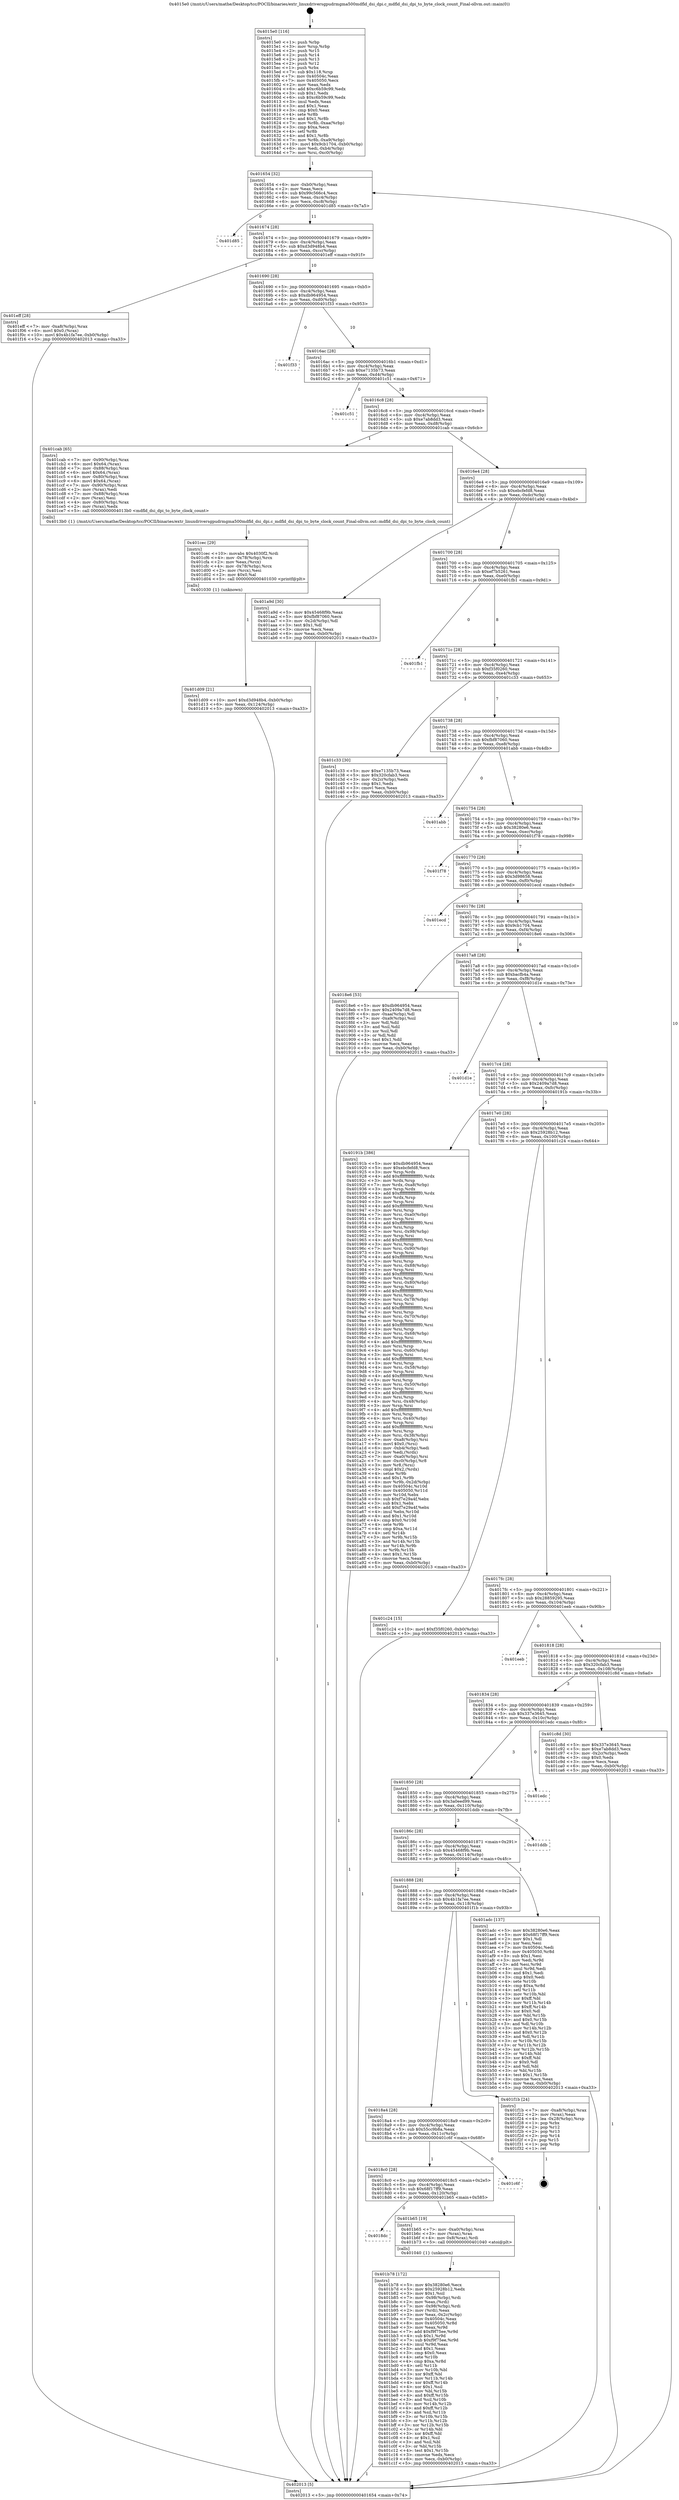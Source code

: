 digraph "0x4015e0" {
  label = "0x4015e0 (/mnt/c/Users/mathe/Desktop/tcc/POCII/binaries/extr_linuxdriversgpudrmgma500mdfld_dsi_dpi.c_mdfld_dsi_dpi_to_byte_clock_count_Final-ollvm.out::main(0))"
  labelloc = "t"
  node[shape=record]

  Entry [label="",width=0.3,height=0.3,shape=circle,fillcolor=black,style=filled]
  "0x401654" [label="{
     0x401654 [32]\l
     | [instrs]\l
     &nbsp;&nbsp;0x401654 \<+6\>: mov -0xb0(%rbp),%eax\l
     &nbsp;&nbsp;0x40165a \<+2\>: mov %eax,%ecx\l
     &nbsp;&nbsp;0x40165c \<+6\>: sub $0x99c566c4,%ecx\l
     &nbsp;&nbsp;0x401662 \<+6\>: mov %eax,-0xc4(%rbp)\l
     &nbsp;&nbsp;0x401668 \<+6\>: mov %ecx,-0xc8(%rbp)\l
     &nbsp;&nbsp;0x40166e \<+6\>: je 0000000000401d85 \<main+0x7a5\>\l
  }"]
  "0x401d85" [label="{
     0x401d85\l
  }", style=dashed]
  "0x401674" [label="{
     0x401674 [28]\l
     | [instrs]\l
     &nbsp;&nbsp;0x401674 \<+5\>: jmp 0000000000401679 \<main+0x99\>\l
     &nbsp;&nbsp;0x401679 \<+6\>: mov -0xc4(%rbp),%eax\l
     &nbsp;&nbsp;0x40167f \<+5\>: sub $0xd3d948b4,%eax\l
     &nbsp;&nbsp;0x401684 \<+6\>: mov %eax,-0xcc(%rbp)\l
     &nbsp;&nbsp;0x40168a \<+6\>: je 0000000000401eff \<main+0x91f\>\l
  }"]
  Exit [label="",width=0.3,height=0.3,shape=circle,fillcolor=black,style=filled,peripheries=2]
  "0x401eff" [label="{
     0x401eff [28]\l
     | [instrs]\l
     &nbsp;&nbsp;0x401eff \<+7\>: mov -0xa8(%rbp),%rax\l
     &nbsp;&nbsp;0x401f06 \<+6\>: movl $0x0,(%rax)\l
     &nbsp;&nbsp;0x401f0c \<+10\>: movl $0x4b1fa7ee,-0xb0(%rbp)\l
     &nbsp;&nbsp;0x401f16 \<+5\>: jmp 0000000000402013 \<main+0xa33\>\l
  }"]
  "0x401690" [label="{
     0x401690 [28]\l
     | [instrs]\l
     &nbsp;&nbsp;0x401690 \<+5\>: jmp 0000000000401695 \<main+0xb5\>\l
     &nbsp;&nbsp;0x401695 \<+6\>: mov -0xc4(%rbp),%eax\l
     &nbsp;&nbsp;0x40169b \<+5\>: sub $0xdb964954,%eax\l
     &nbsp;&nbsp;0x4016a0 \<+6\>: mov %eax,-0xd0(%rbp)\l
     &nbsp;&nbsp;0x4016a6 \<+6\>: je 0000000000401f33 \<main+0x953\>\l
  }"]
  "0x401d09" [label="{
     0x401d09 [21]\l
     | [instrs]\l
     &nbsp;&nbsp;0x401d09 \<+10\>: movl $0xd3d948b4,-0xb0(%rbp)\l
     &nbsp;&nbsp;0x401d13 \<+6\>: mov %eax,-0x124(%rbp)\l
     &nbsp;&nbsp;0x401d19 \<+5\>: jmp 0000000000402013 \<main+0xa33\>\l
  }"]
  "0x401f33" [label="{
     0x401f33\l
  }", style=dashed]
  "0x4016ac" [label="{
     0x4016ac [28]\l
     | [instrs]\l
     &nbsp;&nbsp;0x4016ac \<+5\>: jmp 00000000004016b1 \<main+0xd1\>\l
     &nbsp;&nbsp;0x4016b1 \<+6\>: mov -0xc4(%rbp),%eax\l
     &nbsp;&nbsp;0x4016b7 \<+5\>: sub $0xe7135b73,%eax\l
     &nbsp;&nbsp;0x4016bc \<+6\>: mov %eax,-0xd4(%rbp)\l
     &nbsp;&nbsp;0x4016c2 \<+6\>: je 0000000000401c51 \<main+0x671\>\l
  }"]
  "0x401cec" [label="{
     0x401cec [29]\l
     | [instrs]\l
     &nbsp;&nbsp;0x401cec \<+10\>: movabs $0x4030f2,%rdi\l
     &nbsp;&nbsp;0x401cf6 \<+4\>: mov -0x78(%rbp),%rcx\l
     &nbsp;&nbsp;0x401cfa \<+2\>: mov %eax,(%rcx)\l
     &nbsp;&nbsp;0x401cfc \<+4\>: mov -0x78(%rbp),%rcx\l
     &nbsp;&nbsp;0x401d00 \<+2\>: mov (%rcx),%esi\l
     &nbsp;&nbsp;0x401d02 \<+2\>: mov $0x0,%al\l
     &nbsp;&nbsp;0x401d04 \<+5\>: call 0000000000401030 \<printf@plt\>\l
     | [calls]\l
     &nbsp;&nbsp;0x401030 \{1\} (unknown)\l
  }"]
  "0x401c51" [label="{
     0x401c51\l
  }", style=dashed]
  "0x4016c8" [label="{
     0x4016c8 [28]\l
     | [instrs]\l
     &nbsp;&nbsp;0x4016c8 \<+5\>: jmp 00000000004016cd \<main+0xed\>\l
     &nbsp;&nbsp;0x4016cd \<+6\>: mov -0xc4(%rbp),%eax\l
     &nbsp;&nbsp;0x4016d3 \<+5\>: sub $0xe7ab8dd3,%eax\l
     &nbsp;&nbsp;0x4016d8 \<+6\>: mov %eax,-0xd8(%rbp)\l
     &nbsp;&nbsp;0x4016de \<+6\>: je 0000000000401cab \<main+0x6cb\>\l
  }"]
  "0x401b78" [label="{
     0x401b78 [172]\l
     | [instrs]\l
     &nbsp;&nbsp;0x401b78 \<+5\>: mov $0x38280e6,%ecx\l
     &nbsp;&nbsp;0x401b7d \<+5\>: mov $0x25928b12,%edx\l
     &nbsp;&nbsp;0x401b82 \<+3\>: mov $0x1,%sil\l
     &nbsp;&nbsp;0x401b85 \<+7\>: mov -0x98(%rbp),%rdi\l
     &nbsp;&nbsp;0x401b8c \<+2\>: mov %eax,(%rdi)\l
     &nbsp;&nbsp;0x401b8e \<+7\>: mov -0x98(%rbp),%rdi\l
     &nbsp;&nbsp;0x401b95 \<+2\>: mov (%rdi),%eax\l
     &nbsp;&nbsp;0x401b97 \<+3\>: mov %eax,-0x2c(%rbp)\l
     &nbsp;&nbsp;0x401b9a \<+7\>: mov 0x40504c,%eax\l
     &nbsp;&nbsp;0x401ba1 \<+8\>: mov 0x405050,%r8d\l
     &nbsp;&nbsp;0x401ba9 \<+3\>: mov %eax,%r9d\l
     &nbsp;&nbsp;0x401bac \<+7\>: add $0xf9f75ee,%r9d\l
     &nbsp;&nbsp;0x401bb3 \<+4\>: sub $0x1,%r9d\l
     &nbsp;&nbsp;0x401bb7 \<+7\>: sub $0xf9f75ee,%r9d\l
     &nbsp;&nbsp;0x401bbe \<+4\>: imul %r9d,%eax\l
     &nbsp;&nbsp;0x401bc2 \<+3\>: and $0x1,%eax\l
     &nbsp;&nbsp;0x401bc5 \<+3\>: cmp $0x0,%eax\l
     &nbsp;&nbsp;0x401bc8 \<+4\>: sete %r10b\l
     &nbsp;&nbsp;0x401bcc \<+4\>: cmp $0xa,%r8d\l
     &nbsp;&nbsp;0x401bd0 \<+4\>: setl %r11b\l
     &nbsp;&nbsp;0x401bd4 \<+3\>: mov %r10b,%bl\l
     &nbsp;&nbsp;0x401bd7 \<+3\>: xor $0xff,%bl\l
     &nbsp;&nbsp;0x401bda \<+3\>: mov %r11b,%r14b\l
     &nbsp;&nbsp;0x401bdd \<+4\>: xor $0xff,%r14b\l
     &nbsp;&nbsp;0x401be1 \<+4\>: xor $0x1,%sil\l
     &nbsp;&nbsp;0x401be5 \<+3\>: mov %bl,%r15b\l
     &nbsp;&nbsp;0x401be8 \<+4\>: and $0xff,%r15b\l
     &nbsp;&nbsp;0x401bec \<+3\>: and %sil,%r10b\l
     &nbsp;&nbsp;0x401bef \<+3\>: mov %r14b,%r12b\l
     &nbsp;&nbsp;0x401bf2 \<+4\>: and $0xff,%r12b\l
     &nbsp;&nbsp;0x401bf6 \<+3\>: and %sil,%r11b\l
     &nbsp;&nbsp;0x401bf9 \<+3\>: or %r10b,%r15b\l
     &nbsp;&nbsp;0x401bfc \<+3\>: or %r11b,%r12b\l
     &nbsp;&nbsp;0x401bff \<+3\>: xor %r12b,%r15b\l
     &nbsp;&nbsp;0x401c02 \<+3\>: or %r14b,%bl\l
     &nbsp;&nbsp;0x401c05 \<+3\>: xor $0xff,%bl\l
     &nbsp;&nbsp;0x401c08 \<+4\>: or $0x1,%sil\l
     &nbsp;&nbsp;0x401c0c \<+3\>: and %sil,%bl\l
     &nbsp;&nbsp;0x401c0f \<+3\>: or %bl,%r15b\l
     &nbsp;&nbsp;0x401c12 \<+4\>: test $0x1,%r15b\l
     &nbsp;&nbsp;0x401c16 \<+3\>: cmovne %edx,%ecx\l
     &nbsp;&nbsp;0x401c19 \<+6\>: mov %ecx,-0xb0(%rbp)\l
     &nbsp;&nbsp;0x401c1f \<+5\>: jmp 0000000000402013 \<main+0xa33\>\l
  }"]
  "0x401cab" [label="{
     0x401cab [65]\l
     | [instrs]\l
     &nbsp;&nbsp;0x401cab \<+7\>: mov -0x90(%rbp),%rax\l
     &nbsp;&nbsp;0x401cb2 \<+6\>: movl $0x64,(%rax)\l
     &nbsp;&nbsp;0x401cb8 \<+7\>: mov -0x88(%rbp),%rax\l
     &nbsp;&nbsp;0x401cbf \<+6\>: movl $0x64,(%rax)\l
     &nbsp;&nbsp;0x401cc5 \<+4\>: mov -0x80(%rbp),%rax\l
     &nbsp;&nbsp;0x401cc9 \<+6\>: movl $0x64,(%rax)\l
     &nbsp;&nbsp;0x401ccf \<+7\>: mov -0x90(%rbp),%rax\l
     &nbsp;&nbsp;0x401cd6 \<+2\>: mov (%rax),%edi\l
     &nbsp;&nbsp;0x401cd8 \<+7\>: mov -0x88(%rbp),%rax\l
     &nbsp;&nbsp;0x401cdf \<+2\>: mov (%rax),%esi\l
     &nbsp;&nbsp;0x401ce1 \<+4\>: mov -0x80(%rbp),%rax\l
     &nbsp;&nbsp;0x401ce5 \<+2\>: mov (%rax),%edx\l
     &nbsp;&nbsp;0x401ce7 \<+5\>: call 00000000004013b0 \<mdfld_dsi_dpi_to_byte_clock_count\>\l
     | [calls]\l
     &nbsp;&nbsp;0x4013b0 \{1\} (/mnt/c/Users/mathe/Desktop/tcc/POCII/binaries/extr_linuxdriversgpudrmgma500mdfld_dsi_dpi.c_mdfld_dsi_dpi_to_byte_clock_count_Final-ollvm.out::mdfld_dsi_dpi_to_byte_clock_count)\l
  }"]
  "0x4016e4" [label="{
     0x4016e4 [28]\l
     | [instrs]\l
     &nbsp;&nbsp;0x4016e4 \<+5\>: jmp 00000000004016e9 \<main+0x109\>\l
     &nbsp;&nbsp;0x4016e9 \<+6\>: mov -0xc4(%rbp),%eax\l
     &nbsp;&nbsp;0x4016ef \<+5\>: sub $0xebcfefd8,%eax\l
     &nbsp;&nbsp;0x4016f4 \<+6\>: mov %eax,-0xdc(%rbp)\l
     &nbsp;&nbsp;0x4016fa \<+6\>: je 0000000000401a9d \<main+0x4bd\>\l
  }"]
  "0x4018dc" [label="{
     0x4018dc\l
  }", style=dashed]
  "0x401a9d" [label="{
     0x401a9d [30]\l
     | [instrs]\l
     &nbsp;&nbsp;0x401a9d \<+5\>: mov $0x45468f9b,%eax\l
     &nbsp;&nbsp;0x401aa2 \<+5\>: mov $0xfbf87060,%ecx\l
     &nbsp;&nbsp;0x401aa7 \<+3\>: mov -0x2d(%rbp),%dl\l
     &nbsp;&nbsp;0x401aaa \<+3\>: test $0x1,%dl\l
     &nbsp;&nbsp;0x401aad \<+3\>: cmovne %ecx,%eax\l
     &nbsp;&nbsp;0x401ab0 \<+6\>: mov %eax,-0xb0(%rbp)\l
     &nbsp;&nbsp;0x401ab6 \<+5\>: jmp 0000000000402013 \<main+0xa33\>\l
  }"]
  "0x401700" [label="{
     0x401700 [28]\l
     | [instrs]\l
     &nbsp;&nbsp;0x401700 \<+5\>: jmp 0000000000401705 \<main+0x125\>\l
     &nbsp;&nbsp;0x401705 \<+6\>: mov -0xc4(%rbp),%eax\l
     &nbsp;&nbsp;0x40170b \<+5\>: sub $0xef7b5261,%eax\l
     &nbsp;&nbsp;0x401710 \<+6\>: mov %eax,-0xe0(%rbp)\l
     &nbsp;&nbsp;0x401716 \<+6\>: je 0000000000401fb1 \<main+0x9d1\>\l
  }"]
  "0x401b65" [label="{
     0x401b65 [19]\l
     | [instrs]\l
     &nbsp;&nbsp;0x401b65 \<+7\>: mov -0xa0(%rbp),%rax\l
     &nbsp;&nbsp;0x401b6c \<+3\>: mov (%rax),%rax\l
     &nbsp;&nbsp;0x401b6f \<+4\>: mov 0x8(%rax),%rdi\l
     &nbsp;&nbsp;0x401b73 \<+5\>: call 0000000000401040 \<atoi@plt\>\l
     | [calls]\l
     &nbsp;&nbsp;0x401040 \{1\} (unknown)\l
  }"]
  "0x401fb1" [label="{
     0x401fb1\l
  }", style=dashed]
  "0x40171c" [label="{
     0x40171c [28]\l
     | [instrs]\l
     &nbsp;&nbsp;0x40171c \<+5\>: jmp 0000000000401721 \<main+0x141\>\l
     &nbsp;&nbsp;0x401721 \<+6\>: mov -0xc4(%rbp),%eax\l
     &nbsp;&nbsp;0x401727 \<+5\>: sub $0xf35f0260,%eax\l
     &nbsp;&nbsp;0x40172c \<+6\>: mov %eax,-0xe4(%rbp)\l
     &nbsp;&nbsp;0x401732 \<+6\>: je 0000000000401c33 \<main+0x653\>\l
  }"]
  "0x4018c0" [label="{
     0x4018c0 [28]\l
     | [instrs]\l
     &nbsp;&nbsp;0x4018c0 \<+5\>: jmp 00000000004018c5 \<main+0x2e5\>\l
     &nbsp;&nbsp;0x4018c5 \<+6\>: mov -0xc4(%rbp),%eax\l
     &nbsp;&nbsp;0x4018cb \<+5\>: sub $0x68f17ff9,%eax\l
     &nbsp;&nbsp;0x4018d0 \<+6\>: mov %eax,-0x120(%rbp)\l
     &nbsp;&nbsp;0x4018d6 \<+6\>: je 0000000000401b65 \<main+0x585\>\l
  }"]
  "0x401c33" [label="{
     0x401c33 [30]\l
     | [instrs]\l
     &nbsp;&nbsp;0x401c33 \<+5\>: mov $0xe7135b73,%eax\l
     &nbsp;&nbsp;0x401c38 \<+5\>: mov $0x320cfab3,%ecx\l
     &nbsp;&nbsp;0x401c3d \<+3\>: mov -0x2c(%rbp),%edx\l
     &nbsp;&nbsp;0x401c40 \<+3\>: cmp $0x1,%edx\l
     &nbsp;&nbsp;0x401c43 \<+3\>: cmovl %ecx,%eax\l
     &nbsp;&nbsp;0x401c46 \<+6\>: mov %eax,-0xb0(%rbp)\l
     &nbsp;&nbsp;0x401c4c \<+5\>: jmp 0000000000402013 \<main+0xa33\>\l
  }"]
  "0x401738" [label="{
     0x401738 [28]\l
     | [instrs]\l
     &nbsp;&nbsp;0x401738 \<+5\>: jmp 000000000040173d \<main+0x15d\>\l
     &nbsp;&nbsp;0x40173d \<+6\>: mov -0xc4(%rbp),%eax\l
     &nbsp;&nbsp;0x401743 \<+5\>: sub $0xfbf87060,%eax\l
     &nbsp;&nbsp;0x401748 \<+6\>: mov %eax,-0xe8(%rbp)\l
     &nbsp;&nbsp;0x40174e \<+6\>: je 0000000000401abb \<main+0x4db\>\l
  }"]
  "0x401c6f" [label="{
     0x401c6f\l
  }", style=dashed]
  "0x401abb" [label="{
     0x401abb\l
  }", style=dashed]
  "0x401754" [label="{
     0x401754 [28]\l
     | [instrs]\l
     &nbsp;&nbsp;0x401754 \<+5\>: jmp 0000000000401759 \<main+0x179\>\l
     &nbsp;&nbsp;0x401759 \<+6\>: mov -0xc4(%rbp),%eax\l
     &nbsp;&nbsp;0x40175f \<+5\>: sub $0x38280e6,%eax\l
     &nbsp;&nbsp;0x401764 \<+6\>: mov %eax,-0xec(%rbp)\l
     &nbsp;&nbsp;0x40176a \<+6\>: je 0000000000401f78 \<main+0x998\>\l
  }"]
  "0x4018a4" [label="{
     0x4018a4 [28]\l
     | [instrs]\l
     &nbsp;&nbsp;0x4018a4 \<+5\>: jmp 00000000004018a9 \<main+0x2c9\>\l
     &nbsp;&nbsp;0x4018a9 \<+6\>: mov -0xc4(%rbp),%eax\l
     &nbsp;&nbsp;0x4018af \<+5\>: sub $0x55cc9b8a,%eax\l
     &nbsp;&nbsp;0x4018b4 \<+6\>: mov %eax,-0x11c(%rbp)\l
     &nbsp;&nbsp;0x4018ba \<+6\>: je 0000000000401c6f \<main+0x68f\>\l
  }"]
  "0x401f78" [label="{
     0x401f78\l
  }", style=dashed]
  "0x401770" [label="{
     0x401770 [28]\l
     | [instrs]\l
     &nbsp;&nbsp;0x401770 \<+5\>: jmp 0000000000401775 \<main+0x195\>\l
     &nbsp;&nbsp;0x401775 \<+6\>: mov -0xc4(%rbp),%eax\l
     &nbsp;&nbsp;0x40177b \<+5\>: sub $0x3d98658,%eax\l
     &nbsp;&nbsp;0x401780 \<+6\>: mov %eax,-0xf0(%rbp)\l
     &nbsp;&nbsp;0x401786 \<+6\>: je 0000000000401ecd \<main+0x8ed\>\l
  }"]
  "0x401f1b" [label="{
     0x401f1b [24]\l
     | [instrs]\l
     &nbsp;&nbsp;0x401f1b \<+7\>: mov -0xa8(%rbp),%rax\l
     &nbsp;&nbsp;0x401f22 \<+2\>: mov (%rax),%eax\l
     &nbsp;&nbsp;0x401f24 \<+4\>: lea -0x28(%rbp),%rsp\l
     &nbsp;&nbsp;0x401f28 \<+1\>: pop %rbx\l
     &nbsp;&nbsp;0x401f29 \<+2\>: pop %r12\l
     &nbsp;&nbsp;0x401f2b \<+2\>: pop %r13\l
     &nbsp;&nbsp;0x401f2d \<+2\>: pop %r14\l
     &nbsp;&nbsp;0x401f2f \<+2\>: pop %r15\l
     &nbsp;&nbsp;0x401f31 \<+1\>: pop %rbp\l
     &nbsp;&nbsp;0x401f32 \<+1\>: ret\l
  }"]
  "0x401ecd" [label="{
     0x401ecd\l
  }", style=dashed]
  "0x40178c" [label="{
     0x40178c [28]\l
     | [instrs]\l
     &nbsp;&nbsp;0x40178c \<+5\>: jmp 0000000000401791 \<main+0x1b1\>\l
     &nbsp;&nbsp;0x401791 \<+6\>: mov -0xc4(%rbp),%eax\l
     &nbsp;&nbsp;0x401797 \<+5\>: sub $0x9cb1704,%eax\l
     &nbsp;&nbsp;0x40179c \<+6\>: mov %eax,-0xf4(%rbp)\l
     &nbsp;&nbsp;0x4017a2 \<+6\>: je 00000000004018e6 \<main+0x306\>\l
  }"]
  "0x401888" [label="{
     0x401888 [28]\l
     | [instrs]\l
     &nbsp;&nbsp;0x401888 \<+5\>: jmp 000000000040188d \<main+0x2ad\>\l
     &nbsp;&nbsp;0x40188d \<+6\>: mov -0xc4(%rbp),%eax\l
     &nbsp;&nbsp;0x401893 \<+5\>: sub $0x4b1fa7ee,%eax\l
     &nbsp;&nbsp;0x401898 \<+6\>: mov %eax,-0x118(%rbp)\l
     &nbsp;&nbsp;0x40189e \<+6\>: je 0000000000401f1b \<main+0x93b\>\l
  }"]
  "0x4018e6" [label="{
     0x4018e6 [53]\l
     | [instrs]\l
     &nbsp;&nbsp;0x4018e6 \<+5\>: mov $0xdb964954,%eax\l
     &nbsp;&nbsp;0x4018eb \<+5\>: mov $0x2409a7d8,%ecx\l
     &nbsp;&nbsp;0x4018f0 \<+6\>: mov -0xaa(%rbp),%dl\l
     &nbsp;&nbsp;0x4018f6 \<+7\>: mov -0xa9(%rbp),%sil\l
     &nbsp;&nbsp;0x4018fd \<+3\>: mov %dl,%dil\l
     &nbsp;&nbsp;0x401900 \<+3\>: and %sil,%dil\l
     &nbsp;&nbsp;0x401903 \<+3\>: xor %sil,%dl\l
     &nbsp;&nbsp;0x401906 \<+3\>: or %dl,%dil\l
     &nbsp;&nbsp;0x401909 \<+4\>: test $0x1,%dil\l
     &nbsp;&nbsp;0x40190d \<+3\>: cmovne %ecx,%eax\l
     &nbsp;&nbsp;0x401910 \<+6\>: mov %eax,-0xb0(%rbp)\l
     &nbsp;&nbsp;0x401916 \<+5\>: jmp 0000000000402013 \<main+0xa33\>\l
  }"]
  "0x4017a8" [label="{
     0x4017a8 [28]\l
     | [instrs]\l
     &nbsp;&nbsp;0x4017a8 \<+5\>: jmp 00000000004017ad \<main+0x1cd\>\l
     &nbsp;&nbsp;0x4017ad \<+6\>: mov -0xc4(%rbp),%eax\l
     &nbsp;&nbsp;0x4017b3 \<+5\>: sub $0xbacfb4a,%eax\l
     &nbsp;&nbsp;0x4017b8 \<+6\>: mov %eax,-0xf8(%rbp)\l
     &nbsp;&nbsp;0x4017be \<+6\>: je 0000000000401d1e \<main+0x73e\>\l
  }"]
  "0x402013" [label="{
     0x402013 [5]\l
     | [instrs]\l
     &nbsp;&nbsp;0x402013 \<+5\>: jmp 0000000000401654 \<main+0x74\>\l
  }"]
  "0x4015e0" [label="{
     0x4015e0 [116]\l
     | [instrs]\l
     &nbsp;&nbsp;0x4015e0 \<+1\>: push %rbp\l
     &nbsp;&nbsp;0x4015e1 \<+3\>: mov %rsp,%rbp\l
     &nbsp;&nbsp;0x4015e4 \<+2\>: push %r15\l
     &nbsp;&nbsp;0x4015e6 \<+2\>: push %r14\l
     &nbsp;&nbsp;0x4015e8 \<+2\>: push %r13\l
     &nbsp;&nbsp;0x4015ea \<+2\>: push %r12\l
     &nbsp;&nbsp;0x4015ec \<+1\>: push %rbx\l
     &nbsp;&nbsp;0x4015ed \<+7\>: sub $0x118,%rsp\l
     &nbsp;&nbsp;0x4015f4 \<+7\>: mov 0x40504c,%eax\l
     &nbsp;&nbsp;0x4015fb \<+7\>: mov 0x405050,%ecx\l
     &nbsp;&nbsp;0x401602 \<+2\>: mov %eax,%edx\l
     &nbsp;&nbsp;0x401604 \<+6\>: add $0xc6b59c99,%edx\l
     &nbsp;&nbsp;0x40160a \<+3\>: sub $0x1,%edx\l
     &nbsp;&nbsp;0x40160d \<+6\>: sub $0xc6b59c99,%edx\l
     &nbsp;&nbsp;0x401613 \<+3\>: imul %edx,%eax\l
     &nbsp;&nbsp;0x401616 \<+3\>: and $0x1,%eax\l
     &nbsp;&nbsp;0x401619 \<+3\>: cmp $0x0,%eax\l
     &nbsp;&nbsp;0x40161c \<+4\>: sete %r8b\l
     &nbsp;&nbsp;0x401620 \<+4\>: and $0x1,%r8b\l
     &nbsp;&nbsp;0x401624 \<+7\>: mov %r8b,-0xaa(%rbp)\l
     &nbsp;&nbsp;0x40162b \<+3\>: cmp $0xa,%ecx\l
     &nbsp;&nbsp;0x40162e \<+4\>: setl %r8b\l
     &nbsp;&nbsp;0x401632 \<+4\>: and $0x1,%r8b\l
     &nbsp;&nbsp;0x401636 \<+7\>: mov %r8b,-0xa9(%rbp)\l
     &nbsp;&nbsp;0x40163d \<+10\>: movl $0x9cb1704,-0xb0(%rbp)\l
     &nbsp;&nbsp;0x401647 \<+6\>: mov %edi,-0xb4(%rbp)\l
     &nbsp;&nbsp;0x40164d \<+7\>: mov %rsi,-0xc0(%rbp)\l
  }"]
  "0x401adc" [label="{
     0x401adc [137]\l
     | [instrs]\l
     &nbsp;&nbsp;0x401adc \<+5\>: mov $0x38280e6,%eax\l
     &nbsp;&nbsp;0x401ae1 \<+5\>: mov $0x68f17ff9,%ecx\l
     &nbsp;&nbsp;0x401ae6 \<+2\>: mov $0x1,%dl\l
     &nbsp;&nbsp;0x401ae8 \<+2\>: xor %esi,%esi\l
     &nbsp;&nbsp;0x401aea \<+7\>: mov 0x40504c,%edi\l
     &nbsp;&nbsp;0x401af1 \<+8\>: mov 0x405050,%r8d\l
     &nbsp;&nbsp;0x401af9 \<+3\>: sub $0x1,%esi\l
     &nbsp;&nbsp;0x401afc \<+3\>: mov %edi,%r9d\l
     &nbsp;&nbsp;0x401aff \<+3\>: add %esi,%r9d\l
     &nbsp;&nbsp;0x401b02 \<+4\>: imul %r9d,%edi\l
     &nbsp;&nbsp;0x401b06 \<+3\>: and $0x1,%edi\l
     &nbsp;&nbsp;0x401b09 \<+3\>: cmp $0x0,%edi\l
     &nbsp;&nbsp;0x401b0c \<+4\>: sete %r10b\l
     &nbsp;&nbsp;0x401b10 \<+4\>: cmp $0xa,%r8d\l
     &nbsp;&nbsp;0x401b14 \<+4\>: setl %r11b\l
     &nbsp;&nbsp;0x401b18 \<+3\>: mov %r10b,%bl\l
     &nbsp;&nbsp;0x401b1b \<+3\>: xor $0xff,%bl\l
     &nbsp;&nbsp;0x401b1e \<+3\>: mov %r11b,%r14b\l
     &nbsp;&nbsp;0x401b21 \<+4\>: xor $0xff,%r14b\l
     &nbsp;&nbsp;0x401b25 \<+3\>: xor $0x0,%dl\l
     &nbsp;&nbsp;0x401b28 \<+3\>: mov %bl,%r15b\l
     &nbsp;&nbsp;0x401b2b \<+4\>: and $0x0,%r15b\l
     &nbsp;&nbsp;0x401b2f \<+3\>: and %dl,%r10b\l
     &nbsp;&nbsp;0x401b32 \<+3\>: mov %r14b,%r12b\l
     &nbsp;&nbsp;0x401b35 \<+4\>: and $0x0,%r12b\l
     &nbsp;&nbsp;0x401b39 \<+3\>: and %dl,%r11b\l
     &nbsp;&nbsp;0x401b3c \<+3\>: or %r10b,%r15b\l
     &nbsp;&nbsp;0x401b3f \<+3\>: or %r11b,%r12b\l
     &nbsp;&nbsp;0x401b42 \<+3\>: xor %r12b,%r15b\l
     &nbsp;&nbsp;0x401b45 \<+3\>: or %r14b,%bl\l
     &nbsp;&nbsp;0x401b48 \<+3\>: xor $0xff,%bl\l
     &nbsp;&nbsp;0x401b4b \<+3\>: or $0x0,%dl\l
     &nbsp;&nbsp;0x401b4e \<+2\>: and %dl,%bl\l
     &nbsp;&nbsp;0x401b50 \<+3\>: or %bl,%r15b\l
     &nbsp;&nbsp;0x401b53 \<+4\>: test $0x1,%r15b\l
     &nbsp;&nbsp;0x401b57 \<+3\>: cmovne %ecx,%eax\l
     &nbsp;&nbsp;0x401b5a \<+6\>: mov %eax,-0xb0(%rbp)\l
     &nbsp;&nbsp;0x401b60 \<+5\>: jmp 0000000000402013 \<main+0xa33\>\l
  }"]
  "0x401d1e" [label="{
     0x401d1e\l
  }", style=dashed]
  "0x4017c4" [label="{
     0x4017c4 [28]\l
     | [instrs]\l
     &nbsp;&nbsp;0x4017c4 \<+5\>: jmp 00000000004017c9 \<main+0x1e9\>\l
     &nbsp;&nbsp;0x4017c9 \<+6\>: mov -0xc4(%rbp),%eax\l
     &nbsp;&nbsp;0x4017cf \<+5\>: sub $0x2409a7d8,%eax\l
     &nbsp;&nbsp;0x4017d4 \<+6\>: mov %eax,-0xfc(%rbp)\l
     &nbsp;&nbsp;0x4017da \<+6\>: je 000000000040191b \<main+0x33b\>\l
  }"]
  "0x40186c" [label="{
     0x40186c [28]\l
     | [instrs]\l
     &nbsp;&nbsp;0x40186c \<+5\>: jmp 0000000000401871 \<main+0x291\>\l
     &nbsp;&nbsp;0x401871 \<+6\>: mov -0xc4(%rbp),%eax\l
     &nbsp;&nbsp;0x401877 \<+5\>: sub $0x45468f9b,%eax\l
     &nbsp;&nbsp;0x40187c \<+6\>: mov %eax,-0x114(%rbp)\l
     &nbsp;&nbsp;0x401882 \<+6\>: je 0000000000401adc \<main+0x4fc\>\l
  }"]
  "0x40191b" [label="{
     0x40191b [386]\l
     | [instrs]\l
     &nbsp;&nbsp;0x40191b \<+5\>: mov $0xdb964954,%eax\l
     &nbsp;&nbsp;0x401920 \<+5\>: mov $0xebcfefd8,%ecx\l
     &nbsp;&nbsp;0x401925 \<+3\>: mov %rsp,%rdx\l
     &nbsp;&nbsp;0x401928 \<+4\>: add $0xfffffffffffffff0,%rdx\l
     &nbsp;&nbsp;0x40192c \<+3\>: mov %rdx,%rsp\l
     &nbsp;&nbsp;0x40192f \<+7\>: mov %rdx,-0xa8(%rbp)\l
     &nbsp;&nbsp;0x401936 \<+3\>: mov %rsp,%rdx\l
     &nbsp;&nbsp;0x401939 \<+4\>: add $0xfffffffffffffff0,%rdx\l
     &nbsp;&nbsp;0x40193d \<+3\>: mov %rdx,%rsp\l
     &nbsp;&nbsp;0x401940 \<+3\>: mov %rsp,%rsi\l
     &nbsp;&nbsp;0x401943 \<+4\>: add $0xfffffffffffffff0,%rsi\l
     &nbsp;&nbsp;0x401947 \<+3\>: mov %rsi,%rsp\l
     &nbsp;&nbsp;0x40194a \<+7\>: mov %rsi,-0xa0(%rbp)\l
     &nbsp;&nbsp;0x401951 \<+3\>: mov %rsp,%rsi\l
     &nbsp;&nbsp;0x401954 \<+4\>: add $0xfffffffffffffff0,%rsi\l
     &nbsp;&nbsp;0x401958 \<+3\>: mov %rsi,%rsp\l
     &nbsp;&nbsp;0x40195b \<+7\>: mov %rsi,-0x98(%rbp)\l
     &nbsp;&nbsp;0x401962 \<+3\>: mov %rsp,%rsi\l
     &nbsp;&nbsp;0x401965 \<+4\>: add $0xfffffffffffffff0,%rsi\l
     &nbsp;&nbsp;0x401969 \<+3\>: mov %rsi,%rsp\l
     &nbsp;&nbsp;0x40196c \<+7\>: mov %rsi,-0x90(%rbp)\l
     &nbsp;&nbsp;0x401973 \<+3\>: mov %rsp,%rsi\l
     &nbsp;&nbsp;0x401976 \<+4\>: add $0xfffffffffffffff0,%rsi\l
     &nbsp;&nbsp;0x40197a \<+3\>: mov %rsi,%rsp\l
     &nbsp;&nbsp;0x40197d \<+7\>: mov %rsi,-0x88(%rbp)\l
     &nbsp;&nbsp;0x401984 \<+3\>: mov %rsp,%rsi\l
     &nbsp;&nbsp;0x401987 \<+4\>: add $0xfffffffffffffff0,%rsi\l
     &nbsp;&nbsp;0x40198b \<+3\>: mov %rsi,%rsp\l
     &nbsp;&nbsp;0x40198e \<+4\>: mov %rsi,-0x80(%rbp)\l
     &nbsp;&nbsp;0x401992 \<+3\>: mov %rsp,%rsi\l
     &nbsp;&nbsp;0x401995 \<+4\>: add $0xfffffffffffffff0,%rsi\l
     &nbsp;&nbsp;0x401999 \<+3\>: mov %rsi,%rsp\l
     &nbsp;&nbsp;0x40199c \<+4\>: mov %rsi,-0x78(%rbp)\l
     &nbsp;&nbsp;0x4019a0 \<+3\>: mov %rsp,%rsi\l
     &nbsp;&nbsp;0x4019a3 \<+4\>: add $0xfffffffffffffff0,%rsi\l
     &nbsp;&nbsp;0x4019a7 \<+3\>: mov %rsi,%rsp\l
     &nbsp;&nbsp;0x4019aa \<+4\>: mov %rsi,-0x70(%rbp)\l
     &nbsp;&nbsp;0x4019ae \<+3\>: mov %rsp,%rsi\l
     &nbsp;&nbsp;0x4019b1 \<+4\>: add $0xfffffffffffffff0,%rsi\l
     &nbsp;&nbsp;0x4019b5 \<+3\>: mov %rsi,%rsp\l
     &nbsp;&nbsp;0x4019b8 \<+4\>: mov %rsi,-0x68(%rbp)\l
     &nbsp;&nbsp;0x4019bc \<+3\>: mov %rsp,%rsi\l
     &nbsp;&nbsp;0x4019bf \<+4\>: add $0xfffffffffffffff0,%rsi\l
     &nbsp;&nbsp;0x4019c3 \<+3\>: mov %rsi,%rsp\l
     &nbsp;&nbsp;0x4019c6 \<+4\>: mov %rsi,-0x60(%rbp)\l
     &nbsp;&nbsp;0x4019ca \<+3\>: mov %rsp,%rsi\l
     &nbsp;&nbsp;0x4019cd \<+4\>: add $0xfffffffffffffff0,%rsi\l
     &nbsp;&nbsp;0x4019d1 \<+3\>: mov %rsi,%rsp\l
     &nbsp;&nbsp;0x4019d4 \<+4\>: mov %rsi,-0x58(%rbp)\l
     &nbsp;&nbsp;0x4019d8 \<+3\>: mov %rsp,%rsi\l
     &nbsp;&nbsp;0x4019db \<+4\>: add $0xfffffffffffffff0,%rsi\l
     &nbsp;&nbsp;0x4019df \<+3\>: mov %rsi,%rsp\l
     &nbsp;&nbsp;0x4019e2 \<+4\>: mov %rsi,-0x50(%rbp)\l
     &nbsp;&nbsp;0x4019e6 \<+3\>: mov %rsp,%rsi\l
     &nbsp;&nbsp;0x4019e9 \<+4\>: add $0xfffffffffffffff0,%rsi\l
     &nbsp;&nbsp;0x4019ed \<+3\>: mov %rsi,%rsp\l
     &nbsp;&nbsp;0x4019f0 \<+4\>: mov %rsi,-0x48(%rbp)\l
     &nbsp;&nbsp;0x4019f4 \<+3\>: mov %rsp,%rsi\l
     &nbsp;&nbsp;0x4019f7 \<+4\>: add $0xfffffffffffffff0,%rsi\l
     &nbsp;&nbsp;0x4019fb \<+3\>: mov %rsi,%rsp\l
     &nbsp;&nbsp;0x4019fe \<+4\>: mov %rsi,-0x40(%rbp)\l
     &nbsp;&nbsp;0x401a02 \<+3\>: mov %rsp,%rsi\l
     &nbsp;&nbsp;0x401a05 \<+4\>: add $0xfffffffffffffff0,%rsi\l
     &nbsp;&nbsp;0x401a09 \<+3\>: mov %rsi,%rsp\l
     &nbsp;&nbsp;0x401a0c \<+4\>: mov %rsi,-0x38(%rbp)\l
     &nbsp;&nbsp;0x401a10 \<+7\>: mov -0xa8(%rbp),%rsi\l
     &nbsp;&nbsp;0x401a17 \<+6\>: movl $0x0,(%rsi)\l
     &nbsp;&nbsp;0x401a1d \<+6\>: mov -0xb4(%rbp),%edi\l
     &nbsp;&nbsp;0x401a23 \<+2\>: mov %edi,(%rdx)\l
     &nbsp;&nbsp;0x401a25 \<+7\>: mov -0xa0(%rbp),%rsi\l
     &nbsp;&nbsp;0x401a2c \<+7\>: mov -0xc0(%rbp),%r8\l
     &nbsp;&nbsp;0x401a33 \<+3\>: mov %r8,(%rsi)\l
     &nbsp;&nbsp;0x401a36 \<+3\>: cmpl $0x2,(%rdx)\l
     &nbsp;&nbsp;0x401a39 \<+4\>: setne %r9b\l
     &nbsp;&nbsp;0x401a3d \<+4\>: and $0x1,%r9b\l
     &nbsp;&nbsp;0x401a41 \<+4\>: mov %r9b,-0x2d(%rbp)\l
     &nbsp;&nbsp;0x401a45 \<+8\>: mov 0x40504c,%r10d\l
     &nbsp;&nbsp;0x401a4d \<+8\>: mov 0x405050,%r11d\l
     &nbsp;&nbsp;0x401a55 \<+3\>: mov %r10d,%ebx\l
     &nbsp;&nbsp;0x401a58 \<+6\>: sub $0xf7e29a4f,%ebx\l
     &nbsp;&nbsp;0x401a5e \<+3\>: sub $0x1,%ebx\l
     &nbsp;&nbsp;0x401a61 \<+6\>: add $0xf7e29a4f,%ebx\l
     &nbsp;&nbsp;0x401a67 \<+4\>: imul %ebx,%r10d\l
     &nbsp;&nbsp;0x401a6b \<+4\>: and $0x1,%r10d\l
     &nbsp;&nbsp;0x401a6f \<+4\>: cmp $0x0,%r10d\l
     &nbsp;&nbsp;0x401a73 \<+4\>: sete %r9b\l
     &nbsp;&nbsp;0x401a77 \<+4\>: cmp $0xa,%r11d\l
     &nbsp;&nbsp;0x401a7b \<+4\>: setl %r14b\l
     &nbsp;&nbsp;0x401a7f \<+3\>: mov %r9b,%r15b\l
     &nbsp;&nbsp;0x401a82 \<+3\>: and %r14b,%r15b\l
     &nbsp;&nbsp;0x401a85 \<+3\>: xor %r14b,%r9b\l
     &nbsp;&nbsp;0x401a88 \<+3\>: or %r9b,%r15b\l
     &nbsp;&nbsp;0x401a8b \<+4\>: test $0x1,%r15b\l
     &nbsp;&nbsp;0x401a8f \<+3\>: cmovne %ecx,%eax\l
     &nbsp;&nbsp;0x401a92 \<+6\>: mov %eax,-0xb0(%rbp)\l
     &nbsp;&nbsp;0x401a98 \<+5\>: jmp 0000000000402013 \<main+0xa33\>\l
  }"]
  "0x4017e0" [label="{
     0x4017e0 [28]\l
     | [instrs]\l
     &nbsp;&nbsp;0x4017e0 \<+5\>: jmp 00000000004017e5 \<main+0x205\>\l
     &nbsp;&nbsp;0x4017e5 \<+6\>: mov -0xc4(%rbp),%eax\l
     &nbsp;&nbsp;0x4017eb \<+5\>: sub $0x25928b12,%eax\l
     &nbsp;&nbsp;0x4017f0 \<+6\>: mov %eax,-0x100(%rbp)\l
     &nbsp;&nbsp;0x4017f6 \<+6\>: je 0000000000401c24 \<main+0x644\>\l
  }"]
  "0x401ddb" [label="{
     0x401ddb\l
  }", style=dashed]
  "0x401850" [label="{
     0x401850 [28]\l
     | [instrs]\l
     &nbsp;&nbsp;0x401850 \<+5\>: jmp 0000000000401855 \<main+0x275\>\l
     &nbsp;&nbsp;0x401855 \<+6\>: mov -0xc4(%rbp),%eax\l
     &nbsp;&nbsp;0x40185b \<+5\>: sub $0x3a0eed99,%eax\l
     &nbsp;&nbsp;0x401860 \<+6\>: mov %eax,-0x110(%rbp)\l
     &nbsp;&nbsp;0x401866 \<+6\>: je 0000000000401ddb \<main+0x7fb\>\l
  }"]
  "0x401c24" [label="{
     0x401c24 [15]\l
     | [instrs]\l
     &nbsp;&nbsp;0x401c24 \<+10\>: movl $0xf35f0260,-0xb0(%rbp)\l
     &nbsp;&nbsp;0x401c2e \<+5\>: jmp 0000000000402013 \<main+0xa33\>\l
  }"]
  "0x4017fc" [label="{
     0x4017fc [28]\l
     | [instrs]\l
     &nbsp;&nbsp;0x4017fc \<+5\>: jmp 0000000000401801 \<main+0x221\>\l
     &nbsp;&nbsp;0x401801 \<+6\>: mov -0xc4(%rbp),%eax\l
     &nbsp;&nbsp;0x401807 \<+5\>: sub $0x28859295,%eax\l
     &nbsp;&nbsp;0x40180c \<+6\>: mov %eax,-0x104(%rbp)\l
     &nbsp;&nbsp;0x401812 \<+6\>: je 0000000000401eeb \<main+0x90b\>\l
  }"]
  "0x401edc" [label="{
     0x401edc\l
  }", style=dashed]
  "0x401eeb" [label="{
     0x401eeb\l
  }", style=dashed]
  "0x401818" [label="{
     0x401818 [28]\l
     | [instrs]\l
     &nbsp;&nbsp;0x401818 \<+5\>: jmp 000000000040181d \<main+0x23d\>\l
     &nbsp;&nbsp;0x40181d \<+6\>: mov -0xc4(%rbp),%eax\l
     &nbsp;&nbsp;0x401823 \<+5\>: sub $0x320cfab3,%eax\l
     &nbsp;&nbsp;0x401828 \<+6\>: mov %eax,-0x108(%rbp)\l
     &nbsp;&nbsp;0x40182e \<+6\>: je 0000000000401c8d \<main+0x6ad\>\l
  }"]
  "0x401834" [label="{
     0x401834 [28]\l
     | [instrs]\l
     &nbsp;&nbsp;0x401834 \<+5\>: jmp 0000000000401839 \<main+0x259\>\l
     &nbsp;&nbsp;0x401839 \<+6\>: mov -0xc4(%rbp),%eax\l
     &nbsp;&nbsp;0x40183f \<+5\>: sub $0x337e3645,%eax\l
     &nbsp;&nbsp;0x401844 \<+6\>: mov %eax,-0x10c(%rbp)\l
     &nbsp;&nbsp;0x40184a \<+6\>: je 0000000000401edc \<main+0x8fc\>\l
  }"]
  "0x401c8d" [label="{
     0x401c8d [30]\l
     | [instrs]\l
     &nbsp;&nbsp;0x401c8d \<+5\>: mov $0x337e3645,%eax\l
     &nbsp;&nbsp;0x401c92 \<+5\>: mov $0xe7ab8dd3,%ecx\l
     &nbsp;&nbsp;0x401c97 \<+3\>: mov -0x2c(%rbp),%edx\l
     &nbsp;&nbsp;0x401c9a \<+3\>: cmp $0x0,%edx\l
     &nbsp;&nbsp;0x401c9d \<+3\>: cmove %ecx,%eax\l
     &nbsp;&nbsp;0x401ca0 \<+6\>: mov %eax,-0xb0(%rbp)\l
     &nbsp;&nbsp;0x401ca6 \<+5\>: jmp 0000000000402013 \<main+0xa33\>\l
  }"]
  Entry -> "0x4015e0" [label=" 1"]
  "0x401654" -> "0x401d85" [label=" 0"]
  "0x401654" -> "0x401674" [label=" 11"]
  "0x401f1b" -> Exit [label=" 1"]
  "0x401674" -> "0x401eff" [label=" 1"]
  "0x401674" -> "0x401690" [label=" 10"]
  "0x401eff" -> "0x402013" [label=" 1"]
  "0x401690" -> "0x401f33" [label=" 0"]
  "0x401690" -> "0x4016ac" [label=" 10"]
  "0x401d09" -> "0x402013" [label=" 1"]
  "0x4016ac" -> "0x401c51" [label=" 0"]
  "0x4016ac" -> "0x4016c8" [label=" 10"]
  "0x401cec" -> "0x401d09" [label=" 1"]
  "0x4016c8" -> "0x401cab" [label=" 1"]
  "0x4016c8" -> "0x4016e4" [label=" 9"]
  "0x401cab" -> "0x401cec" [label=" 1"]
  "0x4016e4" -> "0x401a9d" [label=" 1"]
  "0x4016e4" -> "0x401700" [label=" 8"]
  "0x401c8d" -> "0x402013" [label=" 1"]
  "0x401700" -> "0x401fb1" [label=" 0"]
  "0x401700" -> "0x40171c" [label=" 8"]
  "0x401c33" -> "0x402013" [label=" 1"]
  "0x40171c" -> "0x401c33" [label=" 1"]
  "0x40171c" -> "0x401738" [label=" 7"]
  "0x401b78" -> "0x402013" [label=" 1"]
  "0x401738" -> "0x401abb" [label=" 0"]
  "0x401738" -> "0x401754" [label=" 7"]
  "0x401b65" -> "0x401b78" [label=" 1"]
  "0x401754" -> "0x401f78" [label=" 0"]
  "0x401754" -> "0x401770" [label=" 7"]
  "0x4018c0" -> "0x401b65" [label=" 1"]
  "0x401770" -> "0x401ecd" [label=" 0"]
  "0x401770" -> "0x40178c" [label=" 7"]
  "0x401c24" -> "0x402013" [label=" 1"]
  "0x40178c" -> "0x4018e6" [label=" 1"]
  "0x40178c" -> "0x4017a8" [label=" 6"]
  "0x4018e6" -> "0x402013" [label=" 1"]
  "0x4015e0" -> "0x401654" [label=" 1"]
  "0x402013" -> "0x401654" [label=" 10"]
  "0x4018a4" -> "0x401c6f" [label=" 0"]
  "0x4017a8" -> "0x401d1e" [label=" 0"]
  "0x4017a8" -> "0x4017c4" [label=" 6"]
  "0x4018c0" -> "0x4018dc" [label=" 0"]
  "0x4017c4" -> "0x40191b" [label=" 1"]
  "0x4017c4" -> "0x4017e0" [label=" 5"]
  "0x401888" -> "0x401f1b" [label=" 1"]
  "0x40191b" -> "0x402013" [label=" 1"]
  "0x401a9d" -> "0x402013" [label=" 1"]
  "0x4018a4" -> "0x4018c0" [label=" 1"]
  "0x4017e0" -> "0x401c24" [label=" 1"]
  "0x4017e0" -> "0x4017fc" [label=" 4"]
  "0x40186c" -> "0x401888" [label=" 2"]
  "0x4017fc" -> "0x401eeb" [label=" 0"]
  "0x4017fc" -> "0x401818" [label=" 4"]
  "0x40186c" -> "0x401adc" [label=" 1"]
  "0x401818" -> "0x401c8d" [label=" 1"]
  "0x401818" -> "0x401834" [label=" 3"]
  "0x401888" -> "0x4018a4" [label=" 1"]
  "0x401834" -> "0x401edc" [label=" 0"]
  "0x401834" -> "0x401850" [label=" 3"]
  "0x401adc" -> "0x402013" [label=" 1"]
  "0x401850" -> "0x401ddb" [label=" 0"]
  "0x401850" -> "0x40186c" [label=" 3"]
}
